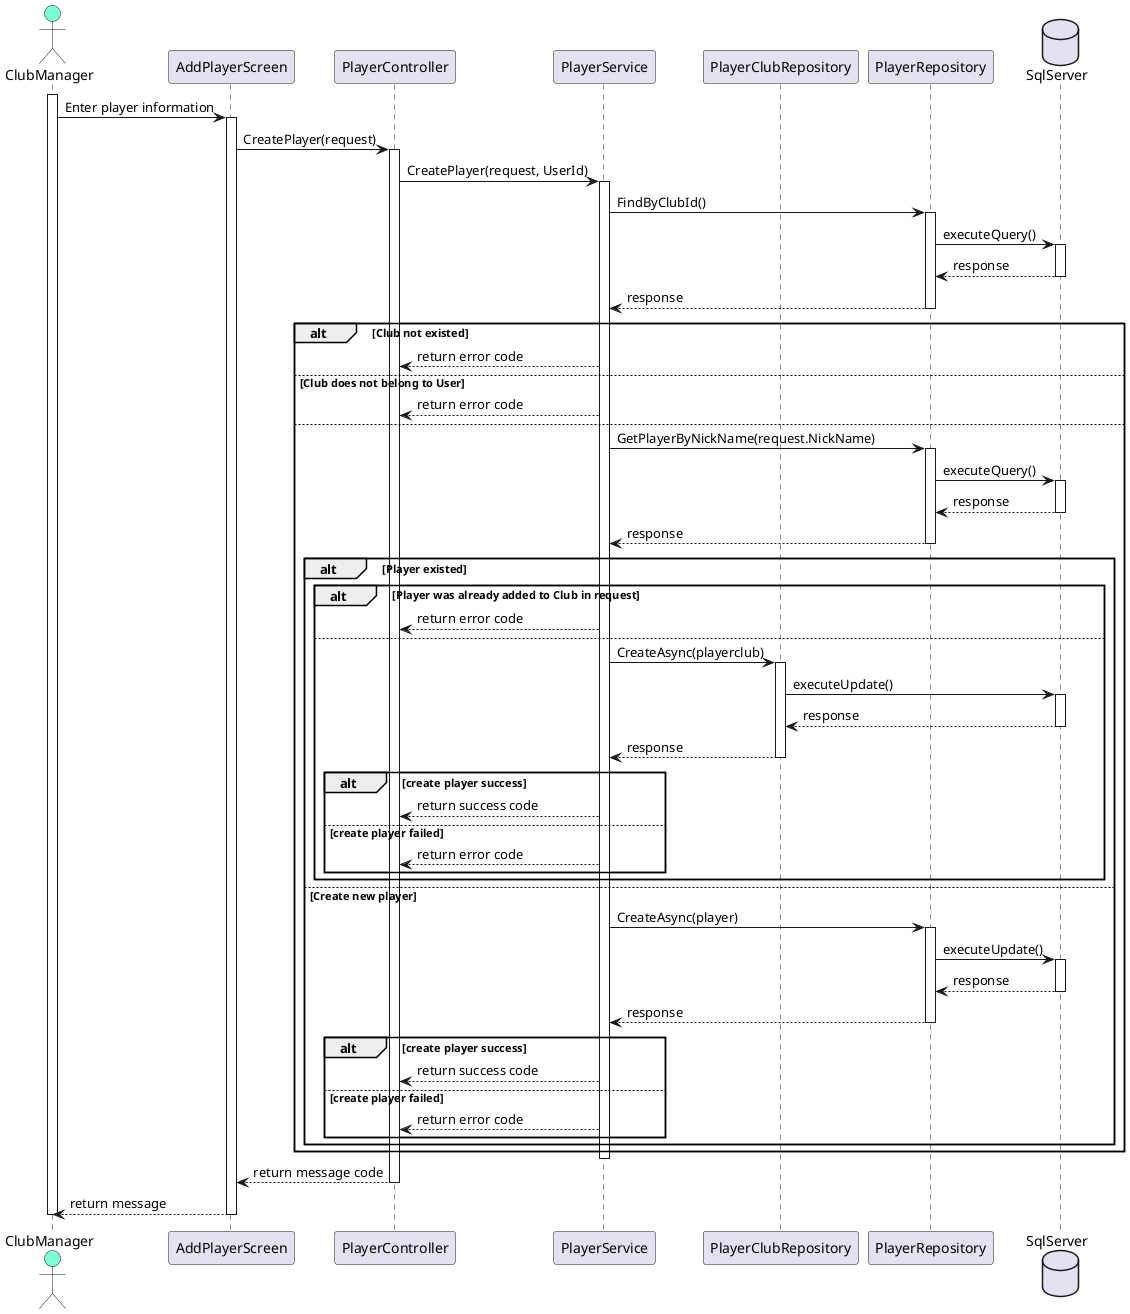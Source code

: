 @startuml Add Player
actor ClubManager #AquaMarine
participant AddPlayerScreen
participant PlayerController
participant PlayerService
participant PlayerClubRepository
participant PlayerRepository
database SqlServer

activate ClubManager
    ClubManager -> AddPlayerScreen: Enter player information
    activate AddPlayerScreen
        AddPlayerScreen -> PlayerController: CreatePlayer(request)
        activate PlayerController
            PlayerController -> PlayerService: CreatePlayer(request, UserId)
            activate PlayerService
                PlayerService -> PlayerRepository: FindByClubId()
                activate PlayerRepository
                    PlayerRepository -> SqlServer: executeQuery()
                    activate SqlServer
                        SqlServer --> PlayerRepository: response
                    deactivate SqlServer
                    PlayerRepository --> PlayerService: response
                deactivate PlayerRepository
                alt Club not existed
                    PlayerService --> PlayerController : return error code
                else Club does not belong to User
                    PlayerService --> PlayerController : return error code
                else 
                    PlayerService -> PlayerRepository: GetPlayerByNickName(request.NickName)
                    activate PlayerRepository
                        PlayerRepository -> SqlServer: executeQuery()
                        activate SqlServer
                            SqlServer --> PlayerRepository: response
                        deactivate SqlServer
                    PlayerRepository --> PlayerService: response
                    deactivate PlayerRepository
                    alt Player existed
                        alt Player was already added to Club in request
                            PlayerService --> PlayerController : return error code
                        else
                            PlayerService -> PlayerClubRepository: CreateAsync(playerclub)
                            activate PlayerClubRepository
                                PlayerClubRepository -> SqlServer: executeUpdate()
                                activate SqlServer
                                    SqlServer --> PlayerClubRepository: response
                                deactivate SqlServer
                            PlayerClubRepository --> PlayerService: response
                            deactivate PlayerClubRepository
                            alt create player success
                                PlayerService --> PlayerController : return success code
                            else create player failed
                                PlayerService --> PlayerController : return error code
                            end
                        end
                    else Create new player
                        PlayerService -> PlayerRepository: CreateAsync(player)
                        activate PlayerRepository
                            PlayerRepository -> SqlServer: executeUpdate()
                            activate SqlServer
                                SqlServer --> PlayerRepository: response
                            deactivate SqlServer
                        PlayerRepository --> PlayerService: response
                        deactivate PlayerRepository
                        alt create player success
                            PlayerService --> PlayerController : return success code
                        else create player failed
                            PlayerService --> PlayerController : return error code
                        end
                    end
                end
            deactivate PlayerService
            PlayerController --> AddPlayerScreen: return message code
        deactivate PlayerController
        AddPlayerScreen --> ClubManager: return message
    deactivate AddPlayerScreen
deactivate ClubManager
@enduml